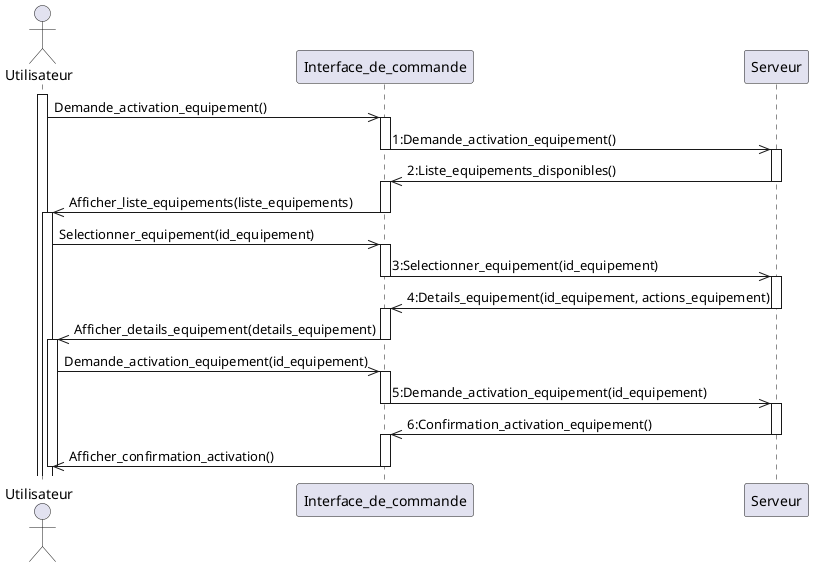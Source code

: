 @startuml diagramme

actor Utilisateur
participant Interface_de_commande
participant Serveur

activate Utilisateur

Utilisateur->>Interface_de_commande: Demande_activation_equipement()

activate Interface_de_commande
Interface_de_commande->>Serveur: 1:Demande_activation_equipement()
deactivate Interface_de_commande

activate Serveur
Serveur->>Interface_de_commande: 2:Liste_equipements_disponibles()
deactivate Serveur

activate Interface_de_commande
Interface_de_commande->>Utilisateur: Afficher_liste_equipements(liste_equipements)
deactivate Interface_de_commande

activate Utilisateur
Utilisateur->>Interface_de_commande: Selectionner_equipement(id_equipement)

activate Interface_de_commande
Interface_de_commande->>Serveur: 3:Selectionner_equipement(id_equipement)
deactivate Interface_de_commande

activate Serveur
Serveur->>Interface_de_commande: 4:Details_equipement(id_equipement, actions_equipement)
deactivate Serveur

activate Interface_de_commande
Interface_de_commande->>Utilisateur: Afficher_details_equipement(details_equipement)
deactivate Interface_de_commande

activate Utilisateur
Utilisateur->>Interface_de_commande: Demande_activation_equipement(id_equipement)

activate Interface_de_commande
Interface_de_commande->>Serveur: 5:Demande_activation_equipement(id_equipement)
deactivate Interface_de_commande

activate Serveur
Serveur->>Interface_de_commande: 6:Confirmation_activation_equipement()
deactivate Serveur

activate Interface_de_commande
Interface_de_commande->>Utilisateur: Afficher_confirmation_activation()
deactivate Interface_de_commande

deactivate Utilisateur
@enduml